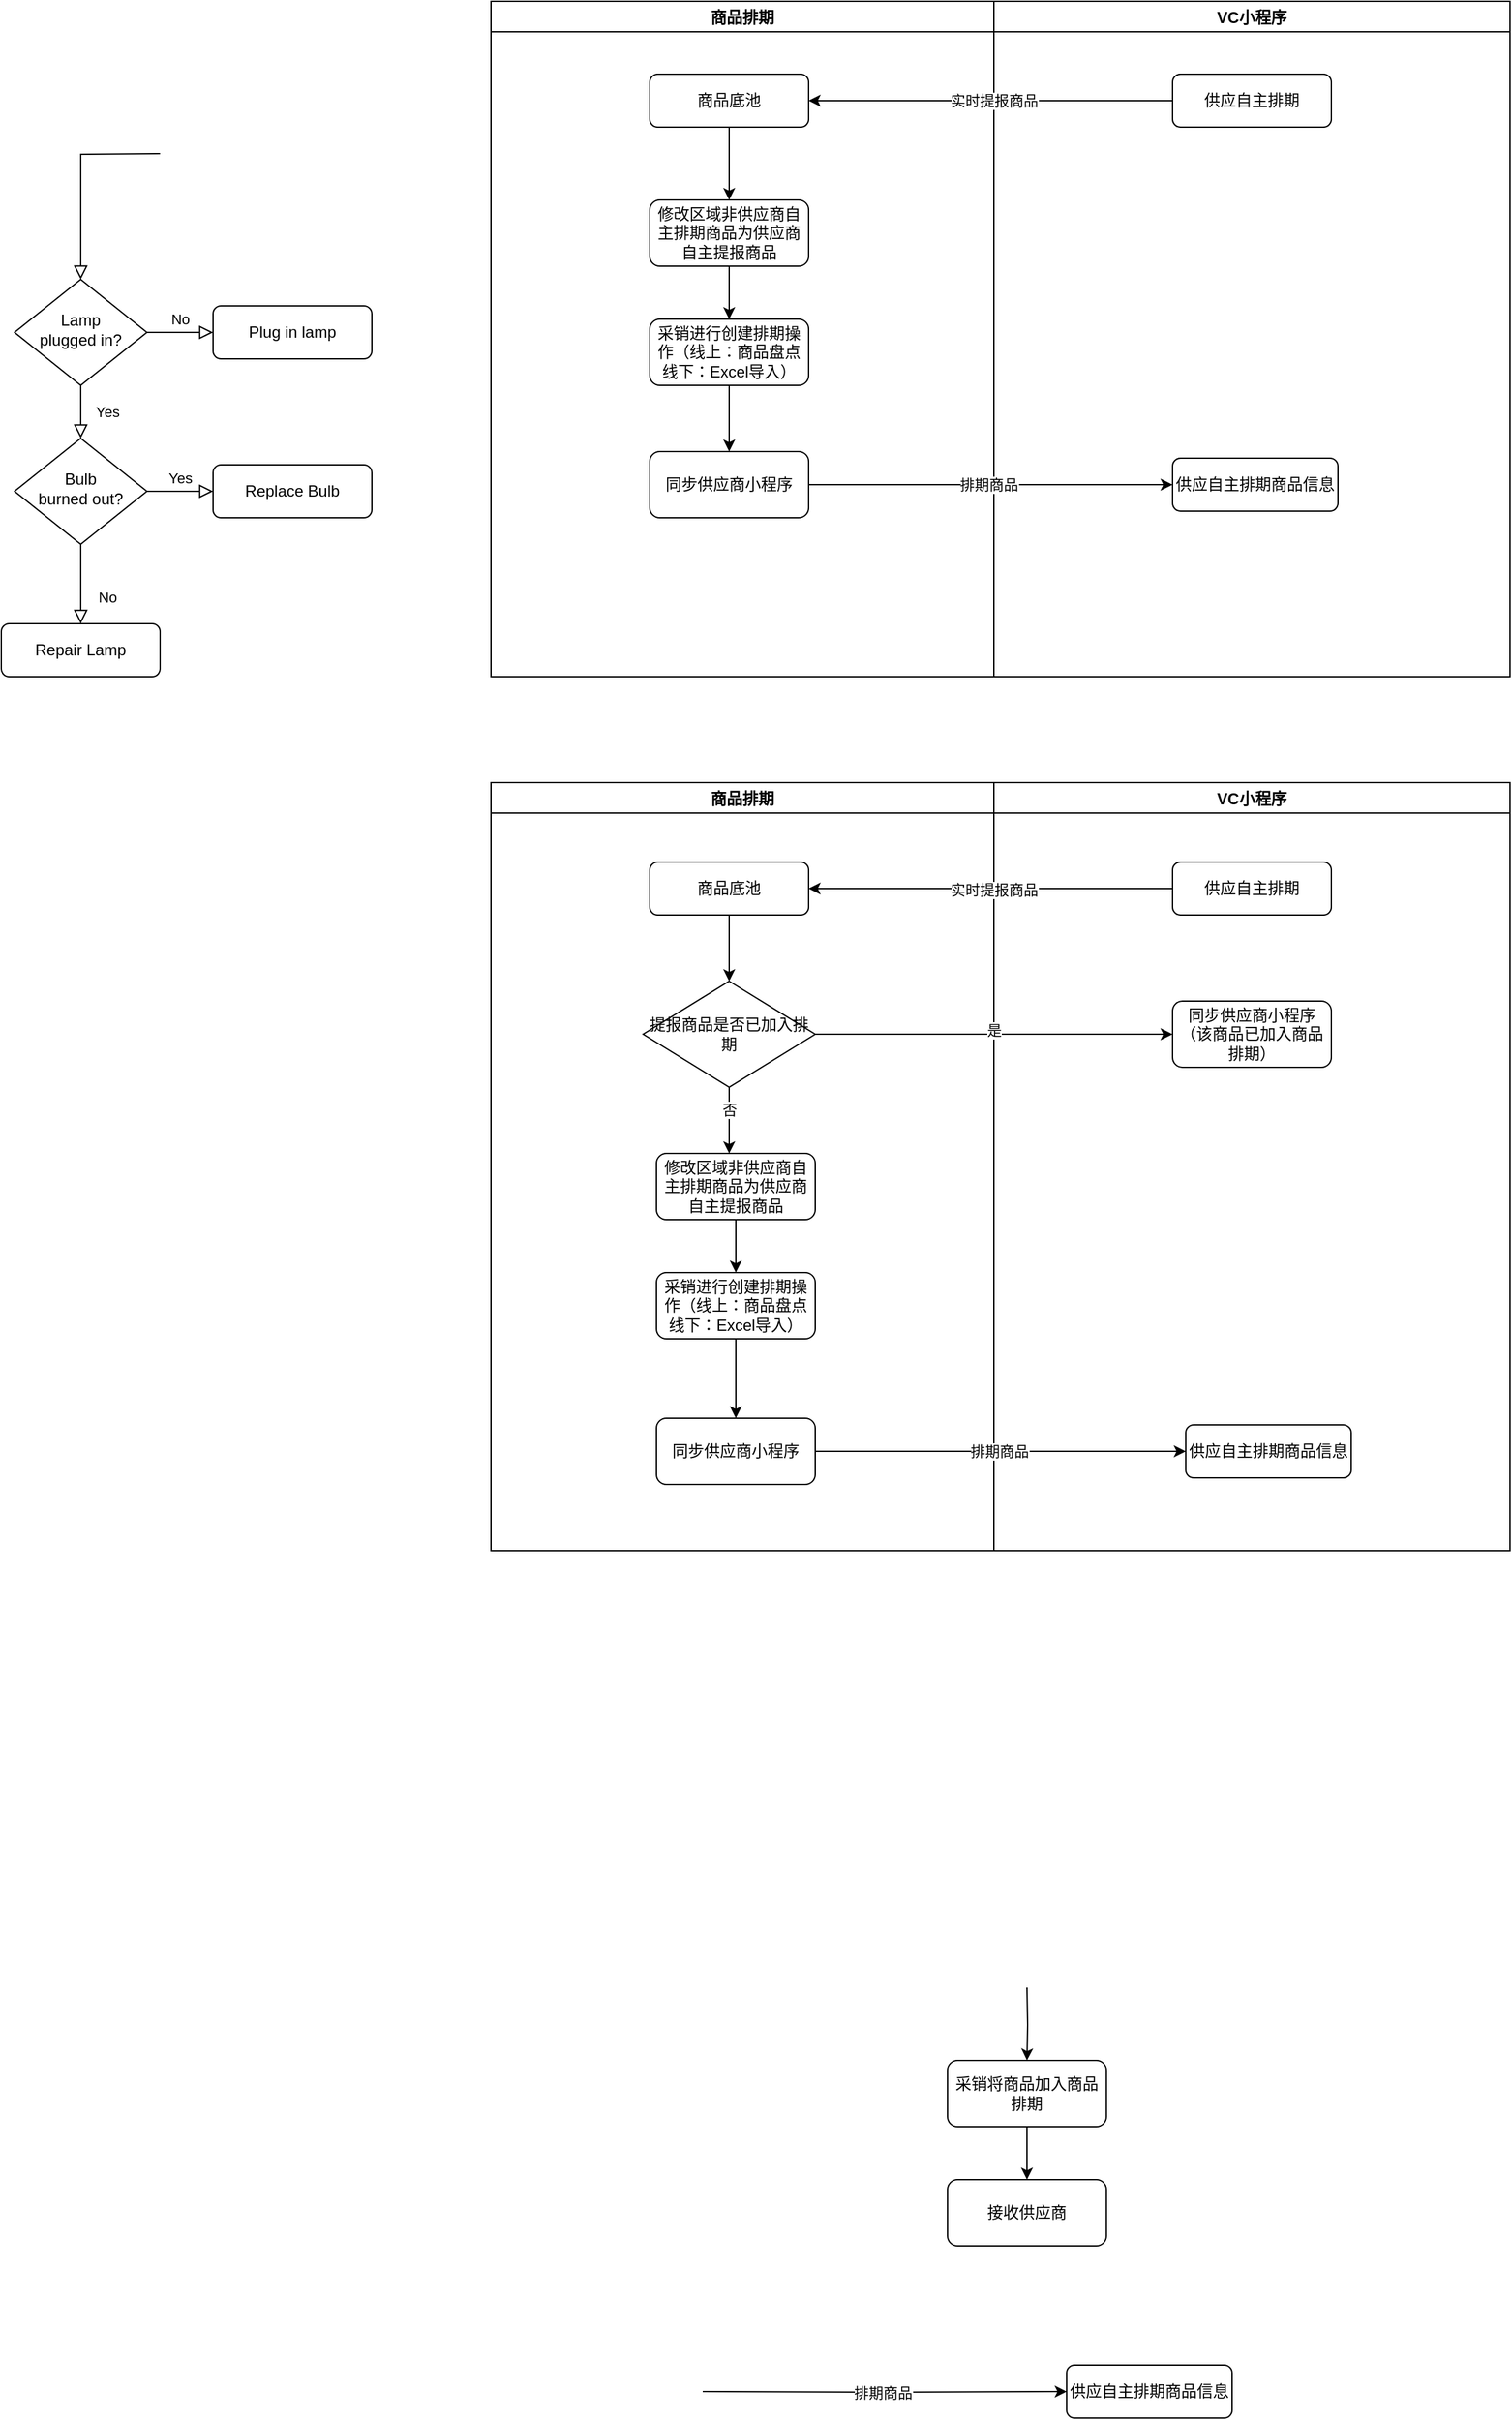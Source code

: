 <mxfile version="15.7.3" type="github">
  <diagram id="C5RBs43oDa-KdzZeNtuy" name="Page-1">
    <mxGraphModel dx="2125" dy="834" grid="1" gridSize="10" guides="1" tooltips="1" connect="1" arrows="1" fold="1" page="1" pageScale="1" pageWidth="827" pageHeight="1169" math="0" shadow="0">
      <root>
        <mxCell id="WIyWlLk6GJQsqaUBKTNV-0" />
        <mxCell id="WIyWlLk6GJQsqaUBKTNV-1" parent="WIyWlLk6GJQsqaUBKTNV-0" />
        <mxCell id="WIyWlLk6GJQsqaUBKTNV-2" value="" style="rounded=0;html=1;jettySize=auto;orthogonalLoop=1;fontSize=11;endArrow=block;endFill=0;endSize=8;strokeWidth=1;shadow=0;labelBackgroundColor=none;edgeStyle=orthogonalEdgeStyle;" parent="WIyWlLk6GJQsqaUBKTNV-1" target="WIyWlLk6GJQsqaUBKTNV-6" edge="1">
          <mxGeometry relative="1" as="geometry">
            <mxPoint x="-380" y="625" as="sourcePoint" />
          </mxGeometry>
        </mxCell>
        <mxCell id="WIyWlLk6GJQsqaUBKTNV-4" value="Yes" style="rounded=0;html=1;jettySize=auto;orthogonalLoop=1;fontSize=11;endArrow=block;endFill=0;endSize=8;strokeWidth=1;shadow=0;labelBackgroundColor=none;edgeStyle=orthogonalEdgeStyle;" parent="WIyWlLk6GJQsqaUBKTNV-1" source="WIyWlLk6GJQsqaUBKTNV-6" target="WIyWlLk6GJQsqaUBKTNV-10" edge="1">
          <mxGeometry y="20" relative="1" as="geometry">
            <mxPoint as="offset" />
          </mxGeometry>
        </mxCell>
        <mxCell id="WIyWlLk6GJQsqaUBKTNV-5" value="No" style="edgeStyle=orthogonalEdgeStyle;rounded=0;html=1;jettySize=auto;orthogonalLoop=1;fontSize=11;endArrow=block;endFill=0;endSize=8;strokeWidth=1;shadow=0;labelBackgroundColor=none;" parent="WIyWlLk6GJQsqaUBKTNV-1" source="WIyWlLk6GJQsqaUBKTNV-6" target="WIyWlLk6GJQsqaUBKTNV-7" edge="1">
          <mxGeometry y="10" relative="1" as="geometry">
            <mxPoint as="offset" />
          </mxGeometry>
        </mxCell>
        <mxCell id="WIyWlLk6GJQsqaUBKTNV-6" value="Lamp&lt;br&gt;plugged in?" style="rhombus;whiteSpace=wrap;html=1;shadow=0;fontFamily=Helvetica;fontSize=12;align=center;strokeWidth=1;spacing=6;spacingTop=-4;" parent="WIyWlLk6GJQsqaUBKTNV-1" vertex="1">
          <mxGeometry x="-490" y="720" width="100" height="80" as="geometry" />
        </mxCell>
        <mxCell id="WIyWlLk6GJQsqaUBKTNV-7" value="Plug in lamp" style="rounded=1;whiteSpace=wrap;html=1;fontSize=12;glass=0;strokeWidth=1;shadow=0;" parent="WIyWlLk6GJQsqaUBKTNV-1" vertex="1">
          <mxGeometry x="-340" y="740" width="120" height="40" as="geometry" />
        </mxCell>
        <mxCell id="WIyWlLk6GJQsqaUBKTNV-8" value="No" style="rounded=0;html=1;jettySize=auto;orthogonalLoop=1;fontSize=11;endArrow=block;endFill=0;endSize=8;strokeWidth=1;shadow=0;labelBackgroundColor=none;edgeStyle=orthogonalEdgeStyle;" parent="WIyWlLk6GJQsqaUBKTNV-1" source="WIyWlLk6GJQsqaUBKTNV-10" target="WIyWlLk6GJQsqaUBKTNV-11" edge="1">
          <mxGeometry x="0.333" y="20" relative="1" as="geometry">
            <mxPoint as="offset" />
          </mxGeometry>
        </mxCell>
        <mxCell id="WIyWlLk6GJQsqaUBKTNV-9" value="Yes" style="edgeStyle=orthogonalEdgeStyle;rounded=0;html=1;jettySize=auto;orthogonalLoop=1;fontSize=11;endArrow=block;endFill=0;endSize=8;strokeWidth=1;shadow=0;labelBackgroundColor=none;" parent="WIyWlLk6GJQsqaUBKTNV-1" source="WIyWlLk6GJQsqaUBKTNV-10" target="WIyWlLk6GJQsqaUBKTNV-12" edge="1">
          <mxGeometry y="10" relative="1" as="geometry">
            <mxPoint as="offset" />
          </mxGeometry>
        </mxCell>
        <mxCell id="WIyWlLk6GJQsqaUBKTNV-10" value="Bulb&lt;br&gt;burned out?" style="rhombus;whiteSpace=wrap;html=1;shadow=0;fontFamily=Helvetica;fontSize=12;align=center;strokeWidth=1;spacing=6;spacingTop=-4;" parent="WIyWlLk6GJQsqaUBKTNV-1" vertex="1">
          <mxGeometry x="-490" y="840" width="100" height="80" as="geometry" />
        </mxCell>
        <mxCell id="WIyWlLk6GJQsqaUBKTNV-11" value="Repair Lamp" style="rounded=1;whiteSpace=wrap;html=1;fontSize=12;glass=0;strokeWidth=1;shadow=0;" parent="WIyWlLk6GJQsqaUBKTNV-1" vertex="1">
          <mxGeometry x="-500" y="980" width="120" height="40" as="geometry" />
        </mxCell>
        <mxCell id="WIyWlLk6GJQsqaUBKTNV-12" value="Replace Bulb" style="rounded=1;whiteSpace=wrap;html=1;fontSize=12;glass=0;strokeWidth=1;shadow=0;" parent="WIyWlLk6GJQsqaUBKTNV-1" vertex="1">
          <mxGeometry x="-340" y="860" width="120" height="40" as="geometry" />
        </mxCell>
        <mxCell id="U8b0iDV6MjVTcAEfl4ah-0" value="商品排期" style="swimlane;fillColor=#FFFFFF;swimlaneFillColor=default;" vertex="1" parent="WIyWlLk6GJQsqaUBKTNV-1">
          <mxGeometry x="-130" y="510" width="380" height="510" as="geometry" />
        </mxCell>
        <mxCell id="U8b0iDV6MjVTcAEfl4ah-10" value="" style="edgeStyle=orthogonalEdgeStyle;rounded=0;orthogonalLoop=1;jettySize=auto;html=1;" edge="1" parent="U8b0iDV6MjVTcAEfl4ah-0" source="U8b0iDV6MjVTcAEfl4ah-4" target="U8b0iDV6MjVTcAEfl4ah-9">
          <mxGeometry relative="1" as="geometry" />
        </mxCell>
        <mxCell id="U8b0iDV6MjVTcAEfl4ah-4" value="商品底池" style="rounded=1;whiteSpace=wrap;html=1;fontSize=12;glass=0;strokeWidth=1;shadow=0;" vertex="1" parent="U8b0iDV6MjVTcAEfl4ah-0">
          <mxGeometry x="120" y="55" width="120" height="40" as="geometry" />
        </mxCell>
        <mxCell id="U8b0iDV6MjVTcAEfl4ah-12" value="" style="edgeStyle=orthogonalEdgeStyle;rounded=0;orthogonalLoop=1;jettySize=auto;html=1;" edge="1" parent="U8b0iDV6MjVTcAEfl4ah-0" source="U8b0iDV6MjVTcAEfl4ah-9" target="U8b0iDV6MjVTcAEfl4ah-11">
          <mxGeometry relative="1" as="geometry" />
        </mxCell>
        <mxCell id="U8b0iDV6MjVTcAEfl4ah-9" value="修改区域非供应商自主排期商品为供应商自主提报商品" style="rounded=1;whiteSpace=wrap;html=1;fontSize=12;glass=0;strokeWidth=1;shadow=0;" vertex="1" parent="U8b0iDV6MjVTcAEfl4ah-0">
          <mxGeometry x="120" y="150" width="120" height="50" as="geometry" />
        </mxCell>
        <mxCell id="U8b0iDV6MjVTcAEfl4ah-16" value="" style="edgeStyle=orthogonalEdgeStyle;rounded=0;orthogonalLoop=1;jettySize=auto;html=1;" edge="1" parent="U8b0iDV6MjVTcAEfl4ah-0" source="U8b0iDV6MjVTcAEfl4ah-11" target="U8b0iDV6MjVTcAEfl4ah-15">
          <mxGeometry relative="1" as="geometry" />
        </mxCell>
        <mxCell id="U8b0iDV6MjVTcAEfl4ah-11" value="采销进行创建排期操作（线上：商品盘点&lt;br&gt;线下：Excel导入）" style="rounded=1;whiteSpace=wrap;html=1;fontSize=12;glass=0;strokeWidth=1;shadow=0;" vertex="1" parent="U8b0iDV6MjVTcAEfl4ah-0">
          <mxGeometry x="120" y="240" width="120" height="50" as="geometry" />
        </mxCell>
        <mxCell id="U8b0iDV6MjVTcAEfl4ah-15" value="同步供应商小程序" style="rounded=1;whiteSpace=wrap;html=1;fontSize=12;glass=0;strokeWidth=1;shadow=0;" vertex="1" parent="U8b0iDV6MjVTcAEfl4ah-0">
          <mxGeometry x="120" y="340" width="120" height="50" as="geometry" />
        </mxCell>
        <mxCell id="U8b0iDV6MjVTcAEfl4ah-1" value="VC小程序" style="swimlane;fillColor=#FFFFFF;swimlaneFillColor=default;" vertex="1" parent="WIyWlLk6GJQsqaUBKTNV-1">
          <mxGeometry x="250" y="510" width="390" height="510" as="geometry" />
        </mxCell>
        <mxCell id="U8b0iDV6MjVTcAEfl4ah-5" value="供应自主排期" style="rounded=1;whiteSpace=wrap;html=1;fontSize=12;glass=0;strokeWidth=1;shadow=0;" vertex="1" parent="U8b0iDV6MjVTcAEfl4ah-1">
          <mxGeometry x="135" y="55" width="120" height="40" as="geometry" />
        </mxCell>
        <mxCell id="U8b0iDV6MjVTcAEfl4ah-13" value="供应自主排期商品信息" style="rounded=1;whiteSpace=wrap;html=1;fontSize=12;glass=0;strokeWidth=1;shadow=0;" vertex="1" parent="U8b0iDV6MjVTcAEfl4ah-1">
          <mxGeometry x="135" y="345" width="125" height="40" as="geometry" />
        </mxCell>
        <mxCell id="U8b0iDV6MjVTcAEfl4ah-6" style="edgeStyle=orthogonalEdgeStyle;rounded=0;orthogonalLoop=1;jettySize=auto;html=1;entryX=1;entryY=0.5;entryDx=0;entryDy=0;" edge="1" parent="WIyWlLk6GJQsqaUBKTNV-1" source="U8b0iDV6MjVTcAEfl4ah-5" target="U8b0iDV6MjVTcAEfl4ah-4">
          <mxGeometry relative="1" as="geometry" />
        </mxCell>
        <mxCell id="U8b0iDV6MjVTcAEfl4ah-8" value="实时提报商品" style="edgeLabel;html=1;align=center;verticalAlign=middle;resizable=0;points=[];" vertex="1" connectable="0" parent="U8b0iDV6MjVTcAEfl4ah-6">
          <mxGeometry x="0.418" y="-2" relative="1" as="geometry">
            <mxPoint x="60" y="2" as="offset" />
          </mxGeometry>
        </mxCell>
        <mxCell id="U8b0iDV6MjVTcAEfl4ah-17" style="edgeStyle=orthogonalEdgeStyle;rounded=0;orthogonalLoop=1;jettySize=auto;html=1;entryX=0;entryY=0.5;entryDx=0;entryDy=0;" edge="1" parent="WIyWlLk6GJQsqaUBKTNV-1" source="U8b0iDV6MjVTcAEfl4ah-15" target="U8b0iDV6MjVTcAEfl4ah-13">
          <mxGeometry relative="1" as="geometry" />
        </mxCell>
        <mxCell id="U8b0iDV6MjVTcAEfl4ah-18" value="排期商品" style="edgeLabel;html=1;align=center;verticalAlign=middle;resizable=0;points=[];" vertex="1" connectable="0" parent="U8b0iDV6MjVTcAEfl4ah-17">
          <mxGeometry x="-0.011" relative="1" as="geometry">
            <mxPoint as="offset" />
          </mxGeometry>
        </mxCell>
        <mxCell id="U8b0iDV6MjVTcAEfl4ah-19" value="商品排期" style="swimlane;fillColor=#FFFFFF;swimlaneFillColor=default;" vertex="1" parent="WIyWlLk6GJQsqaUBKTNV-1">
          <mxGeometry x="-130" y="1100" width="380" height="580" as="geometry" />
        </mxCell>
        <mxCell id="U8b0iDV6MjVTcAEfl4ah-53" value="" style="edgeStyle=orthogonalEdgeStyle;rounded=0;orthogonalLoop=1;jettySize=auto;html=1;" edge="1" parent="U8b0iDV6MjVTcAEfl4ah-19" source="U8b0iDV6MjVTcAEfl4ah-21" target="U8b0iDV6MjVTcAEfl4ah-43">
          <mxGeometry relative="1" as="geometry" />
        </mxCell>
        <mxCell id="U8b0iDV6MjVTcAEfl4ah-21" value="商品底池" style="rounded=1;whiteSpace=wrap;html=1;fontSize=12;glass=0;strokeWidth=1;shadow=0;" vertex="1" parent="U8b0iDV6MjVTcAEfl4ah-19">
          <mxGeometry x="120" y="60" width="120" height="40" as="geometry" />
        </mxCell>
        <mxCell id="U8b0iDV6MjVTcAEfl4ah-41" value="" style="edgeStyle=orthogonalEdgeStyle;rounded=0;orthogonalLoop=1;jettySize=auto;html=1;" edge="1" parent="U8b0iDV6MjVTcAEfl4ah-19">
          <mxGeometry relative="1" as="geometry">
            <mxPoint x="180" y="200" as="sourcePoint" />
            <mxPoint x="180" y="280" as="targetPoint" />
          </mxGeometry>
        </mxCell>
        <mxCell id="U8b0iDV6MjVTcAEfl4ah-57" value="否" style="edgeLabel;html=1;align=center;verticalAlign=middle;resizable=0;points=[];" vertex="1" connectable="0" parent="U8b0iDV6MjVTcAEfl4ah-41">
          <mxGeometry x="0.175" relative="1" as="geometry">
            <mxPoint as="offset" />
          </mxGeometry>
        </mxCell>
        <mxCell id="U8b0iDV6MjVTcAEfl4ah-43" value="提报商品是否已加入排期" style="rhombus;whiteSpace=wrap;html=1;fillColor=#FFFFFF;gradientColor=none;" vertex="1" parent="U8b0iDV6MjVTcAEfl4ah-19">
          <mxGeometry x="115" y="150" width="130" height="80" as="geometry" />
        </mxCell>
        <mxCell id="U8b0iDV6MjVTcAEfl4ah-60" value="" style="edgeStyle=orthogonalEdgeStyle;rounded=0;orthogonalLoop=1;jettySize=auto;html=1;" edge="1" parent="U8b0iDV6MjVTcAEfl4ah-19" source="U8b0iDV6MjVTcAEfl4ah-58" target="U8b0iDV6MjVTcAEfl4ah-59">
          <mxGeometry relative="1" as="geometry" />
        </mxCell>
        <mxCell id="U8b0iDV6MjVTcAEfl4ah-58" value="修改区域非供应商自主排期商品为供应商自主提报商品" style="rounded=1;whiteSpace=wrap;html=1;fontSize=12;glass=0;strokeWidth=1;shadow=0;" vertex="1" parent="U8b0iDV6MjVTcAEfl4ah-19">
          <mxGeometry x="125" y="280" width="120" height="50" as="geometry" />
        </mxCell>
        <mxCell id="U8b0iDV6MjVTcAEfl4ah-59" value="采销进行创建排期操作（线上：商品盘点&lt;br&gt;线下：Excel导入）" style="rounded=1;whiteSpace=wrap;html=1;fontSize=12;glass=0;strokeWidth=1;shadow=0;" vertex="1" parent="U8b0iDV6MjVTcAEfl4ah-19">
          <mxGeometry x="125" y="370" width="120" height="50" as="geometry" />
        </mxCell>
        <mxCell id="U8b0iDV6MjVTcAEfl4ah-27" value="VC小程序" style="swimlane;fillColor=#FFFFFF;swimlaneFillColor=default;" vertex="1" parent="WIyWlLk6GJQsqaUBKTNV-1">
          <mxGeometry x="250" y="1100" width="390" height="580" as="geometry" />
        </mxCell>
        <mxCell id="U8b0iDV6MjVTcAEfl4ah-34" value="供应自主排期" style="rounded=1;whiteSpace=wrap;html=1;fontSize=12;glass=0;strokeWidth=1;shadow=0;" vertex="1" parent="U8b0iDV6MjVTcAEfl4ah-27">
          <mxGeometry x="135" y="60" width="120" height="40" as="geometry" />
        </mxCell>
        <mxCell id="U8b0iDV6MjVTcAEfl4ah-35" style="edgeStyle=orthogonalEdgeStyle;rounded=0;orthogonalLoop=1;jettySize=auto;html=1;entryX=1;entryY=0.5;entryDx=0;entryDy=0;" edge="1" parent="U8b0iDV6MjVTcAEfl4ah-27" source="U8b0iDV6MjVTcAEfl4ah-34">
          <mxGeometry relative="1" as="geometry">
            <mxPoint x="-140" y="80" as="targetPoint" />
          </mxGeometry>
        </mxCell>
        <mxCell id="U8b0iDV6MjVTcAEfl4ah-36" value="实时提报商品" style="edgeLabel;html=1;align=center;verticalAlign=middle;resizable=0;points=[];" vertex="1" connectable="0" parent="U8b0iDV6MjVTcAEfl4ah-35">
          <mxGeometry x="0.418" y="-2" relative="1" as="geometry">
            <mxPoint x="60" y="2" as="offset" />
          </mxGeometry>
        </mxCell>
        <mxCell id="U8b0iDV6MjVTcAEfl4ah-54" value="同步供应商小程序&lt;br&gt;（该商品已加入商品排期）" style="rounded=1;whiteSpace=wrap;html=1;fontSize=12;glass=0;strokeWidth=1;shadow=0;" vertex="1" parent="U8b0iDV6MjVTcAEfl4ah-27">
          <mxGeometry x="135" y="165" width="120" height="50" as="geometry" />
        </mxCell>
        <mxCell id="U8b0iDV6MjVTcAEfl4ah-61" value="同步供应商小程序" style="rounded=1;whiteSpace=wrap;html=1;fontSize=12;glass=0;strokeWidth=1;shadow=0;" vertex="1" parent="U8b0iDV6MjVTcAEfl4ah-27">
          <mxGeometry x="-255" y="480" width="120" height="50" as="geometry" />
        </mxCell>
        <mxCell id="U8b0iDV6MjVTcAEfl4ah-62" value="供应自主排期商品信息" style="rounded=1;whiteSpace=wrap;html=1;fontSize=12;glass=0;strokeWidth=1;shadow=0;" vertex="1" parent="U8b0iDV6MjVTcAEfl4ah-27">
          <mxGeometry x="145" y="485" width="125" height="40" as="geometry" />
        </mxCell>
        <mxCell id="U8b0iDV6MjVTcAEfl4ah-63" style="edgeStyle=orthogonalEdgeStyle;rounded=0;orthogonalLoop=1;jettySize=auto;html=1;entryX=0;entryY=0.5;entryDx=0;entryDy=0;" edge="1" parent="U8b0iDV6MjVTcAEfl4ah-27" source="U8b0iDV6MjVTcAEfl4ah-61" target="U8b0iDV6MjVTcAEfl4ah-62">
          <mxGeometry relative="1" as="geometry" />
        </mxCell>
        <mxCell id="U8b0iDV6MjVTcAEfl4ah-64" value="排期商品" style="edgeLabel;html=1;align=center;verticalAlign=middle;resizable=0;points=[];" vertex="1" connectable="0" parent="U8b0iDV6MjVTcAEfl4ah-63">
          <mxGeometry x="-0.011" relative="1" as="geometry">
            <mxPoint as="offset" />
          </mxGeometry>
        </mxCell>
        <mxCell id="U8b0iDV6MjVTcAEfl4ah-37" value="供应自主排期商品信息" style="rounded=1;whiteSpace=wrap;html=1;fontSize=12;glass=0;strokeWidth=1;shadow=0;" vertex="1" parent="WIyWlLk6GJQsqaUBKTNV-1">
          <mxGeometry x="305" y="2295" width="125" height="40" as="geometry" />
        </mxCell>
        <mxCell id="U8b0iDV6MjVTcAEfl4ah-38" style="edgeStyle=orthogonalEdgeStyle;rounded=0;orthogonalLoop=1;jettySize=auto;html=1;entryX=0;entryY=0.5;entryDx=0;entryDy=0;" edge="1" parent="WIyWlLk6GJQsqaUBKTNV-1" target="U8b0iDV6MjVTcAEfl4ah-37">
          <mxGeometry relative="1" as="geometry">
            <mxPoint x="30" y="2315" as="sourcePoint" />
          </mxGeometry>
        </mxCell>
        <mxCell id="U8b0iDV6MjVTcAEfl4ah-39" value="排期商品" style="edgeLabel;html=1;align=center;verticalAlign=middle;resizable=0;points=[];" vertex="1" connectable="0" parent="U8b0iDV6MjVTcAEfl4ah-38">
          <mxGeometry x="-0.011" relative="1" as="geometry">
            <mxPoint as="offset" />
          </mxGeometry>
        </mxCell>
        <mxCell id="U8b0iDV6MjVTcAEfl4ah-49" value="" style="edgeStyle=orthogonalEdgeStyle;rounded=0;orthogonalLoop=1;jettySize=auto;html=1;" edge="1" parent="WIyWlLk6GJQsqaUBKTNV-1" target="U8b0iDV6MjVTcAEfl4ah-51">
          <mxGeometry relative="1" as="geometry">
            <mxPoint x="275" y="2010" as="sourcePoint" />
          </mxGeometry>
        </mxCell>
        <mxCell id="U8b0iDV6MjVTcAEfl4ah-50" value="" style="edgeStyle=orthogonalEdgeStyle;rounded=0;orthogonalLoop=1;jettySize=auto;html=1;" edge="1" parent="WIyWlLk6GJQsqaUBKTNV-1" source="U8b0iDV6MjVTcAEfl4ah-51">
          <mxGeometry relative="1" as="geometry">
            <mxPoint x="275" y="2155" as="targetPoint" />
          </mxGeometry>
        </mxCell>
        <mxCell id="U8b0iDV6MjVTcAEfl4ah-51" value="采销将商品加入商品排期" style="rounded=1;whiteSpace=wrap;html=1;fontSize=12;glass=0;strokeWidth=1;shadow=0;" vertex="1" parent="WIyWlLk6GJQsqaUBKTNV-1">
          <mxGeometry x="215" y="2065" width="120" height="50" as="geometry" />
        </mxCell>
        <mxCell id="U8b0iDV6MjVTcAEfl4ah-52" value="接收供应商" style="rounded=1;whiteSpace=wrap;html=1;fontSize=12;glass=0;strokeWidth=1;shadow=0;" vertex="1" parent="WIyWlLk6GJQsqaUBKTNV-1">
          <mxGeometry x="215" y="2155" width="120" height="50" as="geometry" />
        </mxCell>
        <mxCell id="U8b0iDV6MjVTcAEfl4ah-55" style="edgeStyle=orthogonalEdgeStyle;rounded=0;orthogonalLoop=1;jettySize=auto;html=1;entryX=0;entryY=0.5;entryDx=0;entryDy=0;" edge="1" parent="WIyWlLk6GJQsqaUBKTNV-1" source="U8b0iDV6MjVTcAEfl4ah-43" target="U8b0iDV6MjVTcAEfl4ah-54">
          <mxGeometry relative="1" as="geometry" />
        </mxCell>
        <mxCell id="U8b0iDV6MjVTcAEfl4ah-56" value="是" style="edgeLabel;html=1;align=center;verticalAlign=middle;resizable=0;points=[];" vertex="1" connectable="0" parent="U8b0iDV6MjVTcAEfl4ah-55">
          <mxGeometry x="-0.741" y="3" relative="1" as="geometry">
            <mxPoint x="100" as="offset" />
          </mxGeometry>
        </mxCell>
        <mxCell id="U8b0iDV6MjVTcAEfl4ah-65" value="" style="edgeStyle=orthogonalEdgeStyle;rounded=0;orthogonalLoop=1;jettySize=auto;html=1;" edge="1" parent="WIyWlLk6GJQsqaUBKTNV-1" source="U8b0iDV6MjVTcAEfl4ah-59" target="U8b0iDV6MjVTcAEfl4ah-61">
          <mxGeometry relative="1" as="geometry" />
        </mxCell>
      </root>
    </mxGraphModel>
  </diagram>
</mxfile>
